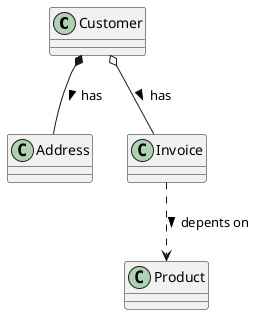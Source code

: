 @startuml

class Customer {
}

class Address {
}

class Invoice {
}

class Product {
}

Customer o-- Invoice : has >
Invoice  ..>  Product : depents on >
Customer  *--  Address : has >

@enduml
